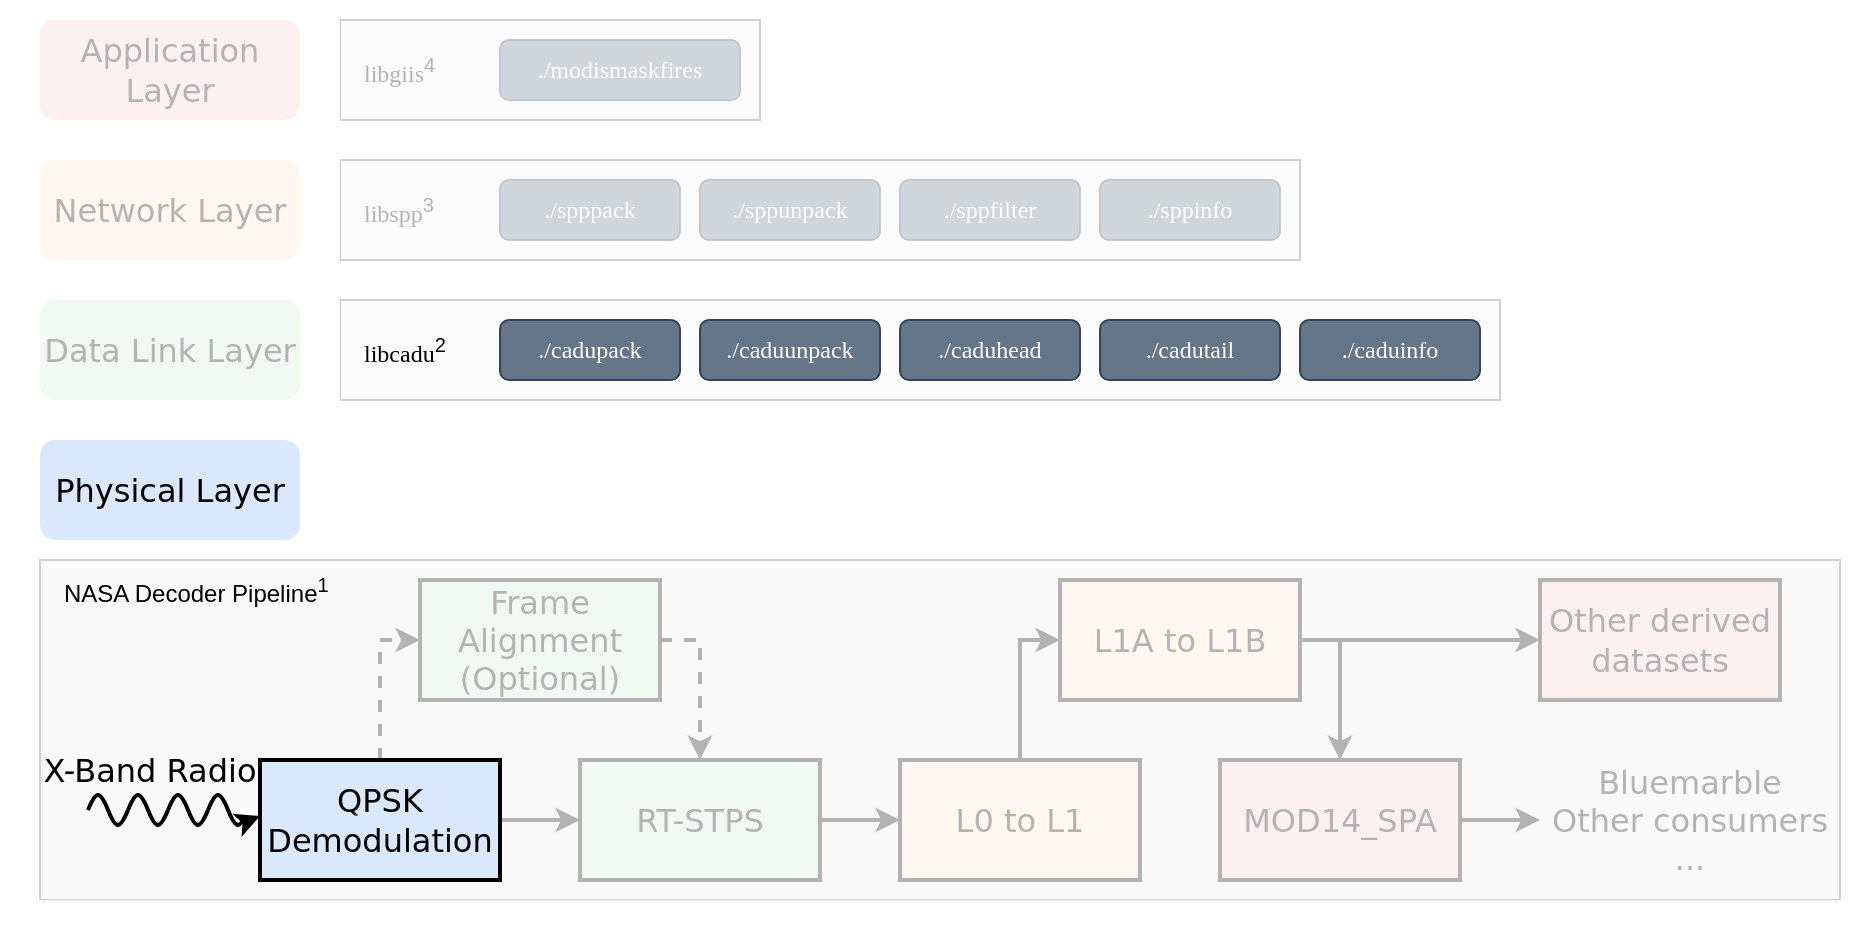 <mxfile version="20.8.23" type="device"><diagram id="GOUyGn0tUPBCMSYeiM6v" name="Page-1"><mxGraphModel dx="1284" dy="690" grid="1" gridSize="10" guides="0" tooltips="1" connect="1" arrows="0" fold="1" page="1" pageScale="1" pageWidth="827" pageHeight="1169" math="1" shadow="0"><root><mxCell id="0"/><mxCell id="1" parent="0"/><mxCell id="BdEKmh5B75BeUEb13jn_-24" value="" style="rounded=0;whiteSpace=wrap;html=1;fontFamily=Lucida Console;fillColor=#f0f0f0;fontColor=#333333;strokeColor=#666666;" vertex="1" parent="1"><mxGeometry x="30" y="460" width="900" height="170" as="geometry"/></mxCell><mxCell id="oomjeUsB2B7UNdnU7J2n-23" style="edgeStyle=orthogonalEdgeStyle;rounded=0;orthogonalLoop=1;jettySize=auto;html=1;exitX=1;exitY=0.5;exitDx=0;exitDy=0;entryX=0;entryY=0.5;entryDx=0;entryDy=0;fontSize=16;fontColor=#cc0000;strokeWidth=2;fontFamily=DejaVu Sans;" parent="1" source="oomjeUsB2B7UNdnU7J2n-16" target="oomjeUsB2B7UNdnU7J2n-17" edge="1"><mxGeometry relative="1" as="geometry"/></mxCell><mxCell id="oomjeUsB2B7UNdnU7J2n-40" style="edgeStyle=orthogonalEdgeStyle;rounded=0;orthogonalLoop=1;jettySize=auto;html=1;exitX=0.5;exitY=0;exitDx=0;exitDy=0;entryX=0;entryY=0.5;entryDx=0;entryDy=0;fontSize=16;fontColor=#000000;strokeWidth=2;fontFamily=DejaVu Sans;dashed=1;" parent="1" source="oomjeUsB2B7UNdnU7J2n-16" target="oomjeUsB2B7UNdnU7J2n-27" edge="1"><mxGeometry relative="1" as="geometry"/></mxCell><mxCell id="oomjeUsB2B7UNdnU7J2n-41" style="edgeStyle=orthogonalEdgeStyle;rounded=0;orthogonalLoop=1;jettySize=auto;html=1;exitX=1;exitY=0.5;exitDx=0;exitDy=0;entryX=0.5;entryY=0;entryDx=0;entryDy=0;fontSize=16;fontColor=#000000;strokeWidth=2;fontFamily=DejaVu Sans;dashed=1;" parent="1" source="oomjeUsB2B7UNdnU7J2n-27" target="oomjeUsB2B7UNdnU7J2n-17" edge="1"><mxGeometry relative="1" as="geometry"/></mxCell><mxCell id="oomjeUsB2B7UNdnU7J2n-27" value="Frame Alignment (Optional)" style="rounded=0;whiteSpace=wrap;html=1;labelBackgroundColor=none;fontSize=16;strokeColor=#000000;strokeWidth=2;fillColor=#d5e8d4;fontFamily=DejaVu Sans;" parent="1" vertex="1"><mxGeometry x="220" y="470" width="120" height="60" as="geometry"/></mxCell><mxCell id="oomjeUsB2B7UNdnU7J2n-17" value="RT-STPS" style="rounded=0;whiteSpace=wrap;html=1;labelBackgroundColor=none;fontSize=16;strokeColor=#000000;strokeWidth=2;fillColor=#d5e8d4;fontFamily=DejaVu Sans;" parent="1" vertex="1"><mxGeometry x="300" y="560" width="120" height="60" as="geometry"/></mxCell><mxCell id="oomjeUsB2B7UNdnU7J2n-24" style="edgeStyle=orthogonalEdgeStyle;rounded=0;orthogonalLoop=1;jettySize=auto;html=1;exitX=1;exitY=0.5;exitDx=0;exitDy=0;entryX=0;entryY=0.5;entryDx=0;entryDy=0;fontSize=16;fontColor=#cc0000;strokeWidth=2;fontFamily=DejaVu Sans;" parent="1" source="oomjeUsB2B7UNdnU7J2n-17" target="oomjeUsB2B7UNdnU7J2n-19" edge="1"><mxGeometry relative="1" as="geometry"/></mxCell><mxCell id="oomjeUsB2B7UNdnU7J2n-42" style="edgeStyle=orthogonalEdgeStyle;rounded=0;orthogonalLoop=1;jettySize=auto;html=1;exitX=0.5;exitY=0;exitDx=0;exitDy=0;entryX=0;entryY=0.5;entryDx=0;entryDy=0;fontSize=16;fontColor=#000000;strokeWidth=2;fontFamily=DejaVu Sans;" parent="1" source="oomjeUsB2B7UNdnU7J2n-19" target="oomjeUsB2B7UNdnU7J2n-28" edge="1"><mxGeometry relative="1" as="geometry"/></mxCell><mxCell id="oomjeUsB2B7UNdnU7J2n-19" value="L0 to L1" style="rounded=0;whiteSpace=wrap;html=1;labelBackgroundColor=none;fontSize=16;strokeColor=#000000;strokeWidth=2;fillColor=#ffe6cc;fontFamily=DejaVu Sans;" parent="1" vertex="1"><mxGeometry x="460" y="560" width="120" height="60" as="geometry"/></mxCell><mxCell id="oomjeUsB2B7UNdnU7J2n-28" value="L1A to L1B" style="rounded=0;whiteSpace=wrap;html=1;labelBackgroundColor=none;fontSize=16;strokeColor=#000000;strokeWidth=2;fillColor=#ffe6cc;fontFamily=DejaVu Sans;" parent="1" vertex="1"><mxGeometry x="540" y="470" width="120" height="60" as="geometry"/></mxCell><mxCell id="BdEKmh5B75BeUEb13jn_-15" value="" style="rounded=0;whiteSpace=wrap;html=1;fontFamily=Lucida Console;fillColor=#f5f5f5;fontColor=#333333;strokeColor=#666666;" vertex="1" parent="1"><mxGeometry x="180" y="260" width="480" height="50" as="geometry"/></mxCell><mxCell id="BdEKmh5B75BeUEb13jn_-3" value="&lt;div&gt;&lt;font face=&quot;Lucida Console&quot;&gt;./spppack&lt;/font&gt;&lt;/div&gt;" style="rounded=1;whiteSpace=wrap;html=1;fillColor=#647687;fontColor=#ffffff;strokeColor=#314354;" vertex="1" parent="1"><mxGeometry x="260" y="270" width="90" height="30" as="geometry"/></mxCell><mxCell id="BdEKmh5B75BeUEb13jn_-4" value="&lt;div align=&quot;left&quot;&gt;&lt;font face=&quot;Lucida Console&quot;&gt;libspp&lt;/font&gt;&lt;sup&gt;3&lt;/sup&gt;&lt;/div&gt;" style="text;html=1;align=left;verticalAlign=middle;resizable=0;points=[];autosize=1;strokeColor=none;fillColor=none;" vertex="1" parent="1"><mxGeometry x="190" y="270" width="70" height="30" as="geometry"/></mxCell><mxCell id="BdEKmh5B75BeUEb13jn_-5" value="&lt;div&gt;&lt;font face=&quot;Lucida Console&quot;&gt;./sppunpack&lt;/font&gt;&lt;/div&gt;" style="rounded=1;whiteSpace=wrap;html=1;fillColor=#647687;fontColor=#ffffff;strokeColor=#314354;" vertex="1" parent="1"><mxGeometry x="360" y="270" width="90" height="30" as="geometry"/></mxCell><mxCell id="BdEKmh5B75BeUEb13jn_-6" value="&lt;div&gt;&lt;font face=&quot;Lucida Console&quot;&gt;./sppfilter&lt;/font&gt;&lt;/div&gt;" style="rounded=1;whiteSpace=wrap;html=1;fillColor=#647687;fontColor=#ffffff;strokeColor=#314354;" vertex="1" parent="1"><mxGeometry x="460" y="270" width="90" height="30" as="geometry"/></mxCell><mxCell id="BdEKmh5B75BeUEb13jn_-7" value="&lt;div&gt;&lt;font face=&quot;Lucida Console&quot;&gt;./sppinfo&lt;/font&gt;&lt;/div&gt;" style="rounded=1;whiteSpace=wrap;html=1;fillColor=#647687;fontColor=#ffffff;strokeColor=#314354;" vertex="1" parent="1"><mxGeometry x="560" y="270" width="90" height="30" as="geometry"/></mxCell><mxCell id="oomjeUsB2B7UNdnU7J2n-26" style="edgeStyle=orthogonalEdgeStyle;rounded=0;orthogonalLoop=1;jettySize=auto;html=1;exitX=1;exitY=0.5;exitDx=0;exitDy=0;entryX=0;entryY=0.5;entryDx=0;entryDy=0;fontSize=16;fontColor=#cc0000;strokeWidth=2;fontFamily=DejaVu Sans;" parent="1" source="oomjeUsB2B7UNdnU7J2n-21" edge="1"><mxGeometry relative="1" as="geometry"><mxPoint x="780" y="590" as="targetPoint"/></mxGeometry></mxCell><mxCell id="oomjeUsB2B7UNdnU7J2n-21" value="MOD14_SPA" style="rounded=0;whiteSpace=wrap;html=1;labelBackgroundColor=none;fontSize=16;strokeColor=#000000;strokeWidth=2;fillColor=#f8cecc;fontFamily=DejaVu Sans;" parent="1" vertex="1"><mxGeometry x="620" y="560" width="120" height="60" as="geometry"/></mxCell><mxCell id="oomjeUsB2B7UNdnU7J2n-43" style="edgeStyle=orthogonalEdgeStyle;rounded=0;orthogonalLoop=1;jettySize=auto;html=1;exitX=1;exitY=0.5;exitDx=0;exitDy=0;entryX=0.5;entryY=0;entryDx=0;entryDy=0;fontSize=16;fontColor=#000000;strokeWidth=2;fontFamily=DejaVu Sans;" parent="1" source="oomjeUsB2B7UNdnU7J2n-28" target="oomjeUsB2B7UNdnU7J2n-21" edge="1"><mxGeometry relative="1" as="geometry"/></mxCell><mxCell id="oomjeUsB2B7UNdnU7J2n-61" style="edgeStyle=orthogonalEdgeStyle;rounded=0;orthogonalLoop=1;jettySize=auto;html=1;exitX=1;exitY=0.5;exitDx=0;exitDy=0;entryX=0;entryY=0.5;entryDx=0;entryDy=0;fontFamily=DejaVu Sans;fontSize=16;fontColor=#000000;strokeWidth=2;" parent="1" source="oomjeUsB2B7UNdnU7J2n-28" target="oomjeUsB2B7UNdnU7J2n-60" edge="1"><mxGeometry relative="1" as="geometry"/></mxCell><mxCell id="oomjeUsB2B7UNdnU7J2n-58" value="Bluemarble&lt;br&gt;Other consumers&lt;br&gt;..." style="text;html=1;strokeColor=none;fillColor=none;align=center;verticalAlign=middle;whiteSpace=wrap;rounded=0;labelBackgroundColor=none;fontFamily=DejaVu Sans;fontSize=16;fontColor=#000000;" parent="1" vertex="1"><mxGeometry x="780" y="570" width="150" height="40" as="geometry"/></mxCell><mxCell id="oomjeUsB2B7UNdnU7J2n-60" value="Other derived datasets" style="rounded=0;whiteSpace=wrap;html=1;labelBackgroundColor=none;fontFamily=DejaVu Sans;fontSize=16;strokeColor=#000000;strokeWidth=2;fillColor=#f8cecc;" parent="1" vertex="1"><mxGeometry x="780" y="470" width="120" height="60" as="geometry"/></mxCell><mxCell id="BdEKmh5B75BeUEb13jn_-14" value="" style="rounded=0;whiteSpace=wrap;html=1;fontFamily=Lucida Console;fillColor=#f5f5f5;fontColor=#333333;strokeColor=#666666;" vertex="1" parent="1"><mxGeometry x="180" y="190" width="210" height="50" as="geometry"/></mxCell><mxCell id="BdEKmh5B75BeUEb13jn_-1" value="&lt;font face=&quot;Lucida Console&quot;&gt;./modismaskfires&lt;br&gt;&lt;/font&gt;" style="rounded=1;whiteSpace=wrap;html=1;fillColor=#647687;fontColor=#ffffff;strokeColor=#314354;" vertex="1" parent="1"><mxGeometry x="260" y="200" width="120" height="30" as="geometry"/></mxCell><mxCell id="BdEKmh5B75BeUEb13jn_-2" value="&lt;div align=&quot;left&quot;&gt;&lt;font face=&quot;Lucida Console&quot;&gt;libgiis&lt;/font&gt;&lt;sup&gt;4&lt;/sup&gt;&lt;/div&gt;" style="text;html=1;align=left;verticalAlign=middle;resizable=0;points=[];autosize=1;strokeColor=none;fillColor=none;" vertex="1" parent="1"><mxGeometry x="190" y="200" width="70" height="30" as="geometry"/></mxCell><mxCell id="oomjeUsB2B7UNdnU7J2n-35" value="Application Layer" style="rounded=1;whiteSpace=wrap;html=1;labelBackgroundColor=none;fontSize=16;strokeColor=none;strokeWidth=2;fillColor=#f8cecc;fontFamily=DejaVu Sans;" parent="1" vertex="1"><mxGeometry x="30" y="190" width="130" height="50" as="geometry"/></mxCell><mxCell id="BdEKmh5B75BeUEb13jn_-21" value="" style="rounded=0;whiteSpace=wrap;html=1;fontFamily=Lucida Console;opacity=70;strokeColor=none;" vertex="1" parent="1"><mxGeometry x="20" y="450" width="920" height="200" as="geometry"/></mxCell><mxCell id="BdEKmh5B75BeUEb13jn_-16" value="" style="rounded=0;whiteSpace=wrap;html=1;fontFamily=Lucida Console;fillColor=#f5f5f5;fontColor=#333333;strokeColor=#666666;" vertex="1" parent="1"><mxGeometry x="180" y="330" width="580" height="50" as="geometry"/></mxCell><mxCell id="BdEKmh5B75BeUEb13jn_-25" value="" style="rounded=0;whiteSpace=wrap;html=1;fontFamily=Lucida Console;opacity=70;strokeColor=none;" vertex="1" parent="1"><mxGeometry x="170" y="180" width="600" height="210" as="geometry"/></mxCell><mxCell id="oomjeUsB2B7UNdnU7J2n-30" value="Physical Layer" style="rounded=1;whiteSpace=wrap;html=1;labelBackgroundColor=none;fontSize=16;strokeColor=none;strokeWidth=2;fillColor=#dae8fc;fontFamily=DejaVu Sans;" parent="1" vertex="1"><mxGeometry x="30" y="400" width="130" height="50" as="geometry"/></mxCell><mxCell id="oomjeUsB2B7UNdnU7J2n-32" value="Data Link Layer" style="rounded=1;whiteSpace=wrap;html=1;labelBackgroundColor=none;fontSize=16;strokeColor=none;strokeWidth=2;fillColor=#d5e8d4;fontFamily=DejaVu Sans;" parent="1" vertex="1"><mxGeometry x="30" y="330" width="130" height="50" as="geometry"/></mxCell><mxCell id="oomjeUsB2B7UNdnU7J2n-33" value="Network Layer" style="rounded=1;whiteSpace=wrap;html=1;labelBackgroundColor=none;fontSize=16;strokeColor=none;strokeWidth=2;fillColor=#ffe6cc;fontFamily=DejaVu Sans;" parent="1" vertex="1"><mxGeometry x="30" y="260" width="130" height="50" as="geometry"/></mxCell><mxCell id="oomjeUsB2B7UNdnU7J2n-53" value="" style="group;fontFamily=DejaVu Sans;" parent="1" vertex="1" connectable="0"><mxGeometry x="54" y="575" width="86" height="20" as="geometry"/></mxCell><mxCell id="oomjeUsB2B7UNdnU7J2n-46" value="" style="group;fontFamily=DejaVu Sans;" parent="oomjeUsB2B7UNdnU7J2n-53" vertex="1" connectable="0"><mxGeometry width="80" height="20" as="geometry"/></mxCell><mxCell id="oomjeUsB2B7UNdnU7J2n-47" value="" style="pointerEvents=1;verticalLabelPosition=bottom;shadow=0;dashed=0;align=center;html=1;verticalAlign=top;shape=mxgraph.electrical.waveforms.sine_wave;labelBackgroundColor=none;fontSize=13;fontColor=#cc0000;strokeColor=#000000;strokeWidth=2;fillColor=#000000;fontFamily=DejaVu Sans;" parent="oomjeUsB2B7UNdnU7J2n-46" vertex="1"><mxGeometry width="20" height="20" as="geometry"/></mxCell><mxCell id="oomjeUsB2B7UNdnU7J2n-48" value="" style="pointerEvents=1;verticalLabelPosition=bottom;shadow=0;dashed=0;align=center;html=1;verticalAlign=top;shape=mxgraph.electrical.waveforms.sine_wave;labelBackgroundColor=none;fontSize=13;fontColor=#cc0000;strokeColor=#000000;strokeWidth=2;fillColor=#000000;fontFamily=DejaVu Sans;" parent="oomjeUsB2B7UNdnU7J2n-46" vertex="1"><mxGeometry x="20" width="20" height="20" as="geometry"/></mxCell><mxCell id="oomjeUsB2B7UNdnU7J2n-49" value="" style="pointerEvents=1;verticalLabelPosition=bottom;shadow=0;dashed=0;align=center;html=1;verticalAlign=top;shape=mxgraph.electrical.waveforms.sine_wave;labelBackgroundColor=none;fontSize=13;fontColor=#cc0000;strokeColor=#000000;strokeWidth=2;fillColor=#000000;fontFamily=DejaVu Sans;" parent="oomjeUsB2B7UNdnU7J2n-46" vertex="1"><mxGeometry x="40" width="20" height="20" as="geometry"/></mxCell><mxCell id="oomjeUsB2B7UNdnU7J2n-50" value="" style="pointerEvents=1;verticalLabelPosition=bottom;shadow=0;dashed=0;align=center;html=1;verticalAlign=top;shape=mxgraph.electrical.waveforms.sine_wave;labelBackgroundColor=none;fontSize=13;fontColor=#cc0000;strokeColor=#000000;strokeWidth=2;fillColor=#000000;fontFamily=DejaVu Sans;" parent="oomjeUsB2B7UNdnU7J2n-46" vertex="1"><mxGeometry x="60" width="20" height="20" as="geometry"/></mxCell><mxCell id="oomjeUsB2B7UNdnU7J2n-52" value="" style="rounded=0;whiteSpace=wrap;html=1;labelBackgroundColor=none;fontSize=16;fontColor=#000000;strokeColor=none;strokeWidth=2;fillColor=#FFFFFF;fontFamily=DejaVu Sans;" parent="oomjeUsB2B7UNdnU7J2n-53" vertex="1"><mxGeometry x="76" y="9" width="8" height="4" as="geometry"/></mxCell><mxCell id="oomjeUsB2B7UNdnU7J2n-51" value="" style="endArrow=classic;html=1;rounded=0;fontSize=13;fontColor=#cc0000;strokeWidth=2;exitX=0.882;exitY=0.818;exitDx=0;exitDy=0;exitPerimeter=0;fontFamily=DejaVu Sans;" parent="oomjeUsB2B7UNdnU7J2n-53" source="oomjeUsB2B7UNdnU7J2n-50" edge="1"><mxGeometry width="50" height="50" relative="1" as="geometry"><mxPoint x="76" y="17" as="sourcePoint"/><mxPoint x="86" y="13" as="targetPoint"/></mxGeometry></mxCell><mxCell id="oomjeUsB2B7UNdnU7J2n-54" value="X-Band Radio" style="text;html=1;strokeColor=none;fillColor=none;align=center;verticalAlign=middle;whiteSpace=wrap;rounded=0;labelBackgroundColor=none;fontSize=16;fontColor=#000000;fontFamily=DejaVu Sans;" parent="1" vertex="1"><mxGeometry x="30" y="550" width="110" height="30" as="geometry"/></mxCell><mxCell id="BdEKmh5B75BeUEb13jn_-8" value="&lt;div&gt;&lt;font face=&quot;Lucida Console&quot;&gt;./cadupack&lt;/font&gt;&lt;/div&gt;" style="rounded=1;whiteSpace=wrap;html=1;fillColor=#647687;fontColor=#ffffff;strokeColor=#314354;" vertex="1" parent="1"><mxGeometry x="260" y="340" width="90" height="30" as="geometry"/></mxCell><mxCell id="BdEKmh5B75BeUEb13jn_-9" value="&lt;div align=&quot;left&quot;&gt;&lt;font face=&quot;Lucida Console&quot;&gt;libcadu&lt;/font&gt;&lt;sup&gt;2&lt;/sup&gt;&lt;/div&gt;" style="text;html=1;align=left;verticalAlign=middle;resizable=0;points=[];autosize=1;strokeColor=none;fillColor=none;" vertex="1" parent="1"><mxGeometry x="190" y="340" width="70" height="30" as="geometry"/></mxCell><mxCell id="BdEKmh5B75BeUEb13jn_-10" value="&lt;div&gt;&lt;font face=&quot;Lucida Console&quot;&gt;./caduunpack&lt;/font&gt;&lt;/div&gt;" style="rounded=1;whiteSpace=wrap;html=1;fillColor=#647687;fontColor=#ffffff;strokeColor=#314354;" vertex="1" parent="1"><mxGeometry x="360" y="340" width="90" height="30" as="geometry"/></mxCell><mxCell id="BdEKmh5B75BeUEb13jn_-11" value="&lt;div&gt;&lt;font face=&quot;Lucida Console&quot;&gt;./caduhead&lt;/font&gt;&lt;/div&gt;" style="rounded=1;whiteSpace=wrap;html=1;fillColor=#647687;fontColor=#ffffff;strokeColor=#314354;" vertex="1" parent="1"><mxGeometry x="460" y="340" width="90" height="30" as="geometry"/></mxCell><mxCell id="BdEKmh5B75BeUEb13jn_-12" value="&lt;div&gt;&lt;font face=&quot;Lucida Console&quot;&gt;./cadutail&lt;/font&gt;&lt;/div&gt;" style="rounded=1;whiteSpace=wrap;html=1;fillColor=#647687;fontColor=#ffffff;strokeColor=#314354;" vertex="1" parent="1"><mxGeometry x="560" y="340" width="90" height="30" as="geometry"/></mxCell><mxCell id="BdEKmh5B75BeUEb13jn_-13" value="&lt;div&gt;&lt;font face=&quot;Lucida Console&quot;&gt;./caduinfo&lt;/font&gt;&lt;/div&gt;" style="rounded=1;whiteSpace=wrap;html=1;fillColor=#647687;fontColor=#ffffff;strokeColor=#314354;" vertex="1" parent="1"><mxGeometry x="660" y="340" width="90" height="30" as="geometry"/></mxCell><mxCell id="BdEKmh5B75BeUEb13jn_-18" value="" style="rounded=0;whiteSpace=wrap;html=1;fontFamily=Lucida Console;opacity=70;strokeColor=none;" vertex="1" parent="1"><mxGeometry x="10" y="630" width="930" height="10" as="geometry"/></mxCell><mxCell id="oomjeUsB2B7UNdnU7J2n-16" value="QPSK Demodulation" style="rounded=0;whiteSpace=wrap;html=1;labelBackgroundColor=none;fontSize=16;strokeColor=#000000;strokeWidth=2;fillColor=#dae8fc;fontFamily=DejaVu Sans;" parent="1" vertex="1"><mxGeometry x="140" y="560" width="120" height="60" as="geometry"/></mxCell><mxCell id="BdEKmh5B75BeUEb13jn_-23" value="NASA Decoder Pipeline&lt;sup&gt;1&lt;/sup&gt;" style="text;html=1;align=left;verticalAlign=middle;resizable=0;points=[];autosize=1;strokeColor=none;fillColor=none;" vertex="1" parent="1"><mxGeometry x="40" y="460" width="170" height="30" as="geometry"/></mxCell><mxCell id="BdEKmh5B75BeUEb13jn_-26" value="" style="rounded=0;whiteSpace=wrap;html=1;fontFamily=Lucida Console;opacity=70;strokeColor=none;" vertex="1" parent="1"><mxGeometry x="20" y="180" width="160" height="210" as="geometry"/></mxCell></root></mxGraphModel></diagram></mxfile>